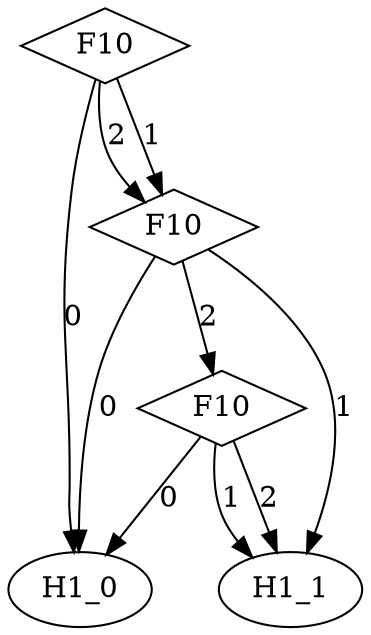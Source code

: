digraph {
node [label=H1_1,style=""] H1_1
node [label=H1_1,style=""] H1_1
node [label=H1_0,style=""] H1_0
node [label=H1_1,style=""] H1_1
node [label=H1_0,style=""] H1_0
node [label=H1_0,style=""] H1_0
node [label=F10,shape="diamond",style=""] 2
node [label=F10,shape="diamond",style=""] 1
node [label=F10,shape="diamond",style=""] 0

2 -> H1_1 [label="2"]
2 -> H1_1 [label="1"]
2 -> H1_0 [label="0"]
1 -> 2 [label="2"]
1 -> H1_1 [label="1"]
1 -> H1_0 [label="0"]
0 -> 1 [label="2"]
0 -> 1 [label="1"]
0 -> H1_0 [label="0"]
}